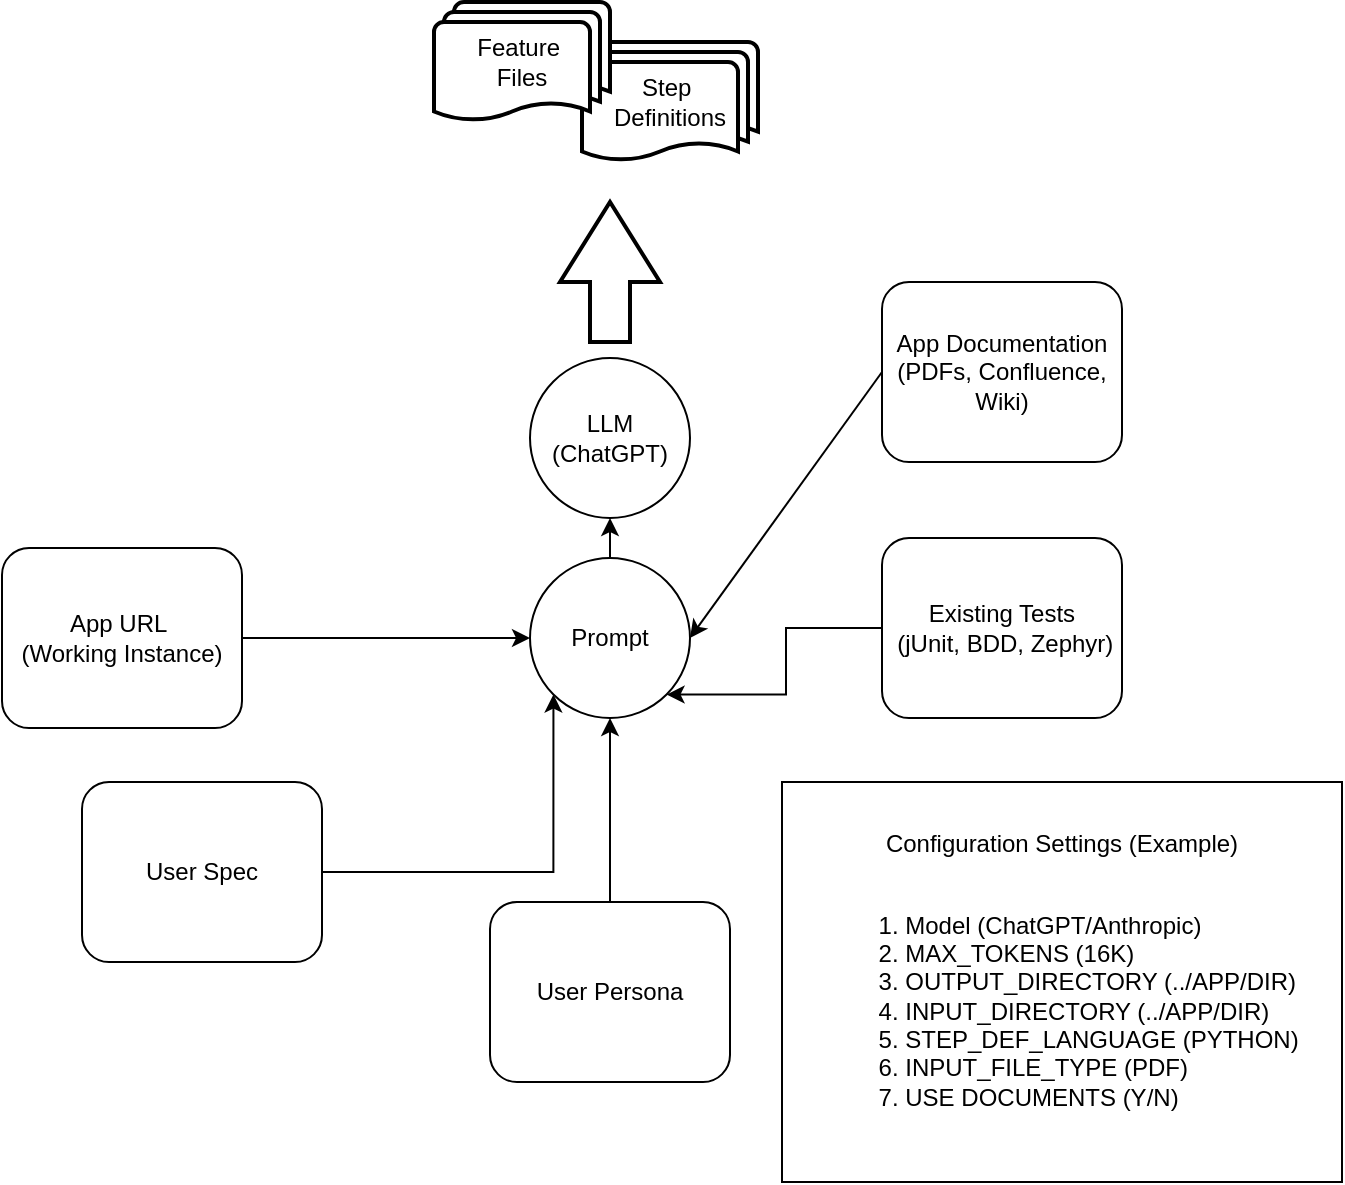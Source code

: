 <mxfile version="24.2.2" type="github">
  <diagram id="C5RBs43oDa-KdzZeNtuy" name="Page-1">
    <mxGraphModel dx="1434" dy="738" grid="1" gridSize="10" guides="1" tooltips="1" connect="1" arrows="1" fold="1" page="1" pageScale="1" pageWidth="827" pageHeight="1169" math="0" shadow="0">
      <root>
        <mxCell id="WIyWlLk6GJQsqaUBKTNV-0" />
        <mxCell id="WIyWlLk6GJQsqaUBKTNV-1" parent="WIyWlLk6GJQsqaUBKTNV-0" />
        <mxCell id="WIyWlLk6GJQsqaUBKTNV-3" value="App Documentation (PDFs, Confluence, Wiki)" style="rounded=1;whiteSpace=wrap;html=1;fontSize=12;glass=0;strokeWidth=1;shadow=0;" parent="WIyWlLk6GJQsqaUBKTNV-1" vertex="1">
          <mxGeometry x="550" y="170" width="120" height="90" as="geometry" />
        </mxCell>
        <mxCell id="2BqAnh0jqUrk7e76bJp6-17" style="edgeStyle=orthogonalEdgeStyle;rounded=0;orthogonalLoop=1;jettySize=auto;html=1;exitX=0.5;exitY=0;exitDx=0;exitDy=0;entryX=0.5;entryY=1;entryDx=0;entryDy=0;" edge="1" parent="WIyWlLk6GJQsqaUBKTNV-1" source="2BqAnh0jqUrk7e76bJp6-0" target="2BqAnh0jqUrk7e76bJp6-6">
          <mxGeometry relative="1" as="geometry" />
        </mxCell>
        <mxCell id="2BqAnh0jqUrk7e76bJp6-0" value="Prompt" style="ellipse;whiteSpace=wrap;html=1;aspect=fixed;" vertex="1" parent="WIyWlLk6GJQsqaUBKTNV-1">
          <mxGeometry x="374" y="308" width="80" height="80" as="geometry" />
        </mxCell>
        <mxCell id="2BqAnh0jqUrk7e76bJp6-1" value="" style="endArrow=classic;html=1;rounded=0;exitX=0;exitY=0.5;exitDx=0;exitDy=0;entryX=1;entryY=0.5;entryDx=0;entryDy=0;" edge="1" parent="WIyWlLk6GJQsqaUBKTNV-1" source="WIyWlLk6GJQsqaUBKTNV-3" target="2BqAnh0jqUrk7e76bJp6-0">
          <mxGeometry width="50" height="50" relative="1" as="geometry">
            <mxPoint x="390" y="410" as="sourcePoint" />
            <mxPoint x="440" y="360" as="targetPoint" />
          </mxGeometry>
        </mxCell>
        <mxCell id="2BqAnh0jqUrk7e76bJp6-3" style="edgeStyle=orthogonalEdgeStyle;rounded=0;orthogonalLoop=1;jettySize=auto;html=1;exitX=0;exitY=0.5;exitDx=0;exitDy=0;entryX=1;entryY=1;entryDx=0;entryDy=0;" edge="1" parent="WIyWlLk6GJQsqaUBKTNV-1" source="2BqAnh0jqUrk7e76bJp6-2" target="2BqAnh0jqUrk7e76bJp6-0">
          <mxGeometry relative="1" as="geometry" />
        </mxCell>
        <mxCell id="2BqAnh0jqUrk7e76bJp6-2" value="Existing Tests&lt;div&gt;&amp;nbsp;(jUnit, BDD, Zephyr)&lt;/div&gt;" style="rounded=1;whiteSpace=wrap;html=1;fontSize=12;glass=0;strokeWidth=1;shadow=0;" vertex="1" parent="WIyWlLk6GJQsqaUBKTNV-1">
          <mxGeometry x="550" y="298" width="120" height="90" as="geometry" />
        </mxCell>
        <mxCell id="2BqAnh0jqUrk7e76bJp6-7" style="edgeStyle=orthogonalEdgeStyle;rounded=0;orthogonalLoop=1;jettySize=auto;html=1;exitX=0.5;exitY=0;exitDx=0;exitDy=0;entryX=0.5;entryY=1;entryDx=0;entryDy=0;" edge="1" parent="WIyWlLk6GJQsqaUBKTNV-1" source="2BqAnh0jqUrk7e76bJp6-4" target="2BqAnh0jqUrk7e76bJp6-0">
          <mxGeometry relative="1" as="geometry" />
        </mxCell>
        <mxCell id="2BqAnh0jqUrk7e76bJp6-4" value="User Persona" style="rounded=1;whiteSpace=wrap;html=1;fontSize=12;glass=0;strokeWidth=1;shadow=0;" vertex="1" parent="WIyWlLk6GJQsqaUBKTNV-1">
          <mxGeometry x="354" y="480" width="120" height="90" as="geometry" />
        </mxCell>
        <mxCell id="2BqAnh0jqUrk7e76bJp6-8" style="edgeStyle=orthogonalEdgeStyle;rounded=0;orthogonalLoop=1;jettySize=auto;html=1;exitX=1;exitY=0.5;exitDx=0;exitDy=0;entryX=0;entryY=0.5;entryDx=0;entryDy=0;" edge="1" parent="WIyWlLk6GJQsqaUBKTNV-1" source="2BqAnh0jqUrk7e76bJp6-5" target="2BqAnh0jqUrk7e76bJp6-0">
          <mxGeometry relative="1" as="geometry" />
        </mxCell>
        <mxCell id="2BqAnh0jqUrk7e76bJp6-5" value="App URL&amp;nbsp;&lt;div&gt;(Working Instance)&lt;/div&gt;" style="rounded=1;whiteSpace=wrap;html=1;fontSize=12;glass=0;strokeWidth=1;shadow=0;" vertex="1" parent="WIyWlLk6GJQsqaUBKTNV-1">
          <mxGeometry x="110" y="303" width="120" height="90" as="geometry" />
        </mxCell>
        <mxCell id="2BqAnh0jqUrk7e76bJp6-6" value="LLM (ChatGPT)" style="ellipse;whiteSpace=wrap;html=1;aspect=fixed;" vertex="1" parent="WIyWlLk6GJQsqaUBKTNV-1">
          <mxGeometry x="374" y="208" width="80" height="80" as="geometry" />
        </mxCell>
        <mxCell id="2BqAnh0jqUrk7e76bJp6-9" value="Step&amp;nbsp;&lt;div&gt;Definitions&lt;/div&gt;" style="strokeWidth=2;html=1;shape=mxgraph.flowchart.multi-document;whiteSpace=wrap;" vertex="1" parent="WIyWlLk6GJQsqaUBKTNV-1">
          <mxGeometry x="400" y="50" width="88" height="60" as="geometry" />
        </mxCell>
        <mxCell id="2BqAnh0jqUrk7e76bJp6-10" value="Feature&amp;nbsp;&lt;div&gt;F&lt;span style=&quot;background-color: initial;&quot;&gt;iles&lt;/span&gt;&lt;/div&gt;" style="strokeWidth=2;html=1;shape=mxgraph.flowchart.multi-document;whiteSpace=wrap;" vertex="1" parent="WIyWlLk6GJQsqaUBKTNV-1">
          <mxGeometry x="326" y="30" width="88" height="60" as="geometry" />
        </mxCell>
        <mxCell id="2BqAnh0jqUrk7e76bJp6-13" value="" style="verticalLabelPosition=bottom;verticalAlign=top;html=1;strokeWidth=2;shape=mxgraph.arrows2.arrow;dy=0.6;dx=40;notch=0;rotation=-90;" vertex="1" parent="WIyWlLk6GJQsqaUBKTNV-1">
          <mxGeometry x="379" y="140" width="70" height="50" as="geometry" />
        </mxCell>
        <mxCell id="2BqAnh0jqUrk7e76bJp6-16" style="edgeStyle=orthogonalEdgeStyle;rounded=0;orthogonalLoop=1;jettySize=auto;html=1;exitX=1;exitY=0.5;exitDx=0;exitDy=0;entryX=0;entryY=1;entryDx=0;entryDy=0;" edge="1" parent="WIyWlLk6GJQsqaUBKTNV-1" source="2BqAnh0jqUrk7e76bJp6-14" target="2BqAnh0jqUrk7e76bJp6-0">
          <mxGeometry relative="1" as="geometry" />
        </mxCell>
        <mxCell id="2BqAnh0jqUrk7e76bJp6-14" value="User Spec" style="rounded=1;whiteSpace=wrap;html=1;fontSize=12;glass=0;strokeWidth=1;shadow=0;" vertex="1" parent="WIyWlLk6GJQsqaUBKTNV-1">
          <mxGeometry x="150" y="420" width="120" height="90" as="geometry" />
        </mxCell>
        <mxCell id="2BqAnh0jqUrk7e76bJp6-18" value="Configuration Settings (Example)&lt;div&gt;&lt;br&gt;&lt;/div&gt;&lt;div&gt;&lt;ol&gt;&lt;li style=&quot;text-align: left;&quot;&gt;Model (ChatGPT/Anthropic)&lt;/li&gt;&lt;li style=&quot;text-align: left;&quot;&gt;MAX_TOKENS (16K)&lt;/li&gt;&lt;li style=&quot;text-align: left;&quot;&gt;OUTPUT_DIRECTORY (../APP/DIR)&lt;/li&gt;&lt;li style=&quot;text-align: left;&quot;&gt;INPUT_DIRECTORY (../APP/DIR)&lt;/li&gt;&lt;li style=&quot;text-align: left;&quot;&gt;STEP_DEF_LANGUAGE (PYTHON)&lt;/li&gt;&lt;li style=&quot;text-align: left;&quot;&gt;INPUT_FILE_TYPE (PDF)&lt;/li&gt;&lt;li style=&quot;text-align: left;&quot;&gt;USE DOCUMENTS (Y/N)&lt;/li&gt;&lt;/ol&gt;&lt;/div&gt;" style="text;strokeColor=default;align=center;fillColor=none;html=1;verticalAlign=middle;whiteSpace=wrap;rounded=0;" vertex="1" parent="WIyWlLk6GJQsqaUBKTNV-1">
          <mxGeometry x="500" y="420" width="280" height="200" as="geometry" />
        </mxCell>
      </root>
    </mxGraphModel>
  </diagram>
</mxfile>
